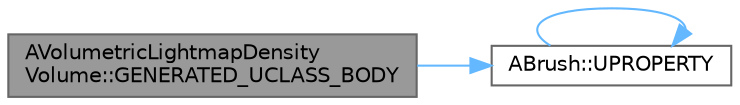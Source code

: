 digraph "AVolumetricLightmapDensityVolume::GENERATED_UCLASS_BODY"
{
 // INTERACTIVE_SVG=YES
 // LATEX_PDF_SIZE
  bgcolor="transparent";
  edge [fontname=Helvetica,fontsize=10,labelfontname=Helvetica,labelfontsize=10];
  node [fontname=Helvetica,fontsize=10,shape=box,height=0.2,width=0.4];
  rankdir="LR";
  Node1 [id="Node000001",label="AVolumetricLightmapDensity\lVolume::GENERATED_UCLASS_BODY",height=0.2,width=0.4,color="gray40", fillcolor="grey60", style="filled", fontcolor="black",tooltip="The Volumetric Lightmap has 3 mipmaps, where the highest density mipmap (mip0) corresponds to Volumet..."];
  Node1 -> Node2 [id="edge1_Node000001_Node000002",color="steelblue1",style="solid",tooltip=" "];
  Node2 [id="Node000002",label="ABrush::UPROPERTY",height=0.2,width=0.4,color="grey40", fillcolor="white", style="filled",URL="$d3/dd8/classABrush.html#a21c2b00279aa1970706323def034b4dc",tooltip=" "];
  Node2 -> Node2 [id="edge2_Node000002_Node000002",color="steelblue1",style="solid",tooltip=" "];
}
